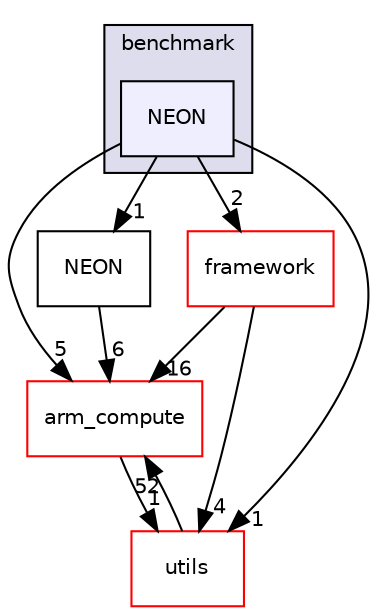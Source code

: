 digraph "tests/benchmark/NEON" {
  compound=true
  node [ fontsize="10", fontname="Helvetica"];
  edge [ labelfontsize="10", labelfontname="Helvetica"];
  subgraph clusterdir_4f2df8950dc650bf7cf9176fae02facc {
    graph [ bgcolor="#ddddee", pencolor="black", label="benchmark" fontname="Helvetica", fontsize="10", URL="dir_4f2df8950dc650bf7cf9176fae02facc.xhtml"]
  dir_ec05701f68bea22653d08da5856c9ffc [shape=box, label="NEON", style="filled", fillcolor="#eeeeff", pencolor="black", URL="dir_ec05701f68bea22653d08da5856c9ffc.xhtml"];
  }
  dir_214608ef36d61442cb2b0c1c4e9a7def [shape=box label="arm_compute" fillcolor="white" style="filled" color="red" URL="dir_214608ef36d61442cb2b0c1c4e9a7def.xhtml"];
  dir_445738e6fed662d0b65e690e3f1e1de0 [shape=box label="NEON" URL="dir_445738e6fed662d0b65e690e3f1e1de0.xhtml"];
  dir_9e71e2da941d3cafc4d98a9f6ae3de4f [shape=box label="framework" fillcolor="white" style="filled" color="red" URL="dir_9e71e2da941d3cafc4d98a9f6ae3de4f.xhtml"];
  dir_cbdb8362360e11eafe2fa3bc74cf0ffd [shape=box label="utils" fillcolor="white" style="filled" color="red" URL="dir_cbdb8362360e11eafe2fa3bc74cf0ffd.xhtml"];
  dir_cbdb8362360e11eafe2fa3bc74cf0ffd->dir_214608ef36d61442cb2b0c1c4e9a7def [headlabel="52", labeldistance=1.5 headhref="dir_000041_000000.xhtml"];
  dir_445738e6fed662d0b65e690e3f1e1de0->dir_214608ef36d61442cb2b0c1c4e9a7def [headlabel="6", labeldistance=1.5 headhref="dir_000554_000000.xhtml"];
  dir_9e71e2da941d3cafc4d98a9f6ae3de4f->dir_214608ef36d61442cb2b0c1c4e9a7def [headlabel="16", labeldistance=1.5 headhref="dir_000038_000000.xhtml"];
  dir_9e71e2da941d3cafc4d98a9f6ae3de4f->dir_cbdb8362360e11eafe2fa3bc74cf0ffd [headlabel="4", labeldistance=1.5 headhref="dir_000038_000041.xhtml"];
  dir_ec05701f68bea22653d08da5856c9ffc->dir_214608ef36d61442cb2b0c1c4e9a7def [headlabel="5", labeldistance=1.5 headhref="dir_000550_000000.xhtml"];
  dir_ec05701f68bea22653d08da5856c9ffc->dir_445738e6fed662d0b65e690e3f1e1de0 [headlabel="1", labeldistance=1.5 headhref="dir_000550_000554.xhtml"];
  dir_ec05701f68bea22653d08da5856c9ffc->dir_9e71e2da941d3cafc4d98a9f6ae3de4f [headlabel="2", labeldistance=1.5 headhref="dir_000550_000038.xhtml"];
  dir_ec05701f68bea22653d08da5856c9ffc->dir_cbdb8362360e11eafe2fa3bc74cf0ffd [headlabel="1", labeldistance=1.5 headhref="dir_000550_000041.xhtml"];
  dir_214608ef36d61442cb2b0c1c4e9a7def->dir_cbdb8362360e11eafe2fa3bc74cf0ffd [headlabel="1", labeldistance=1.5 headhref="dir_000000_000041.xhtml"];
}
